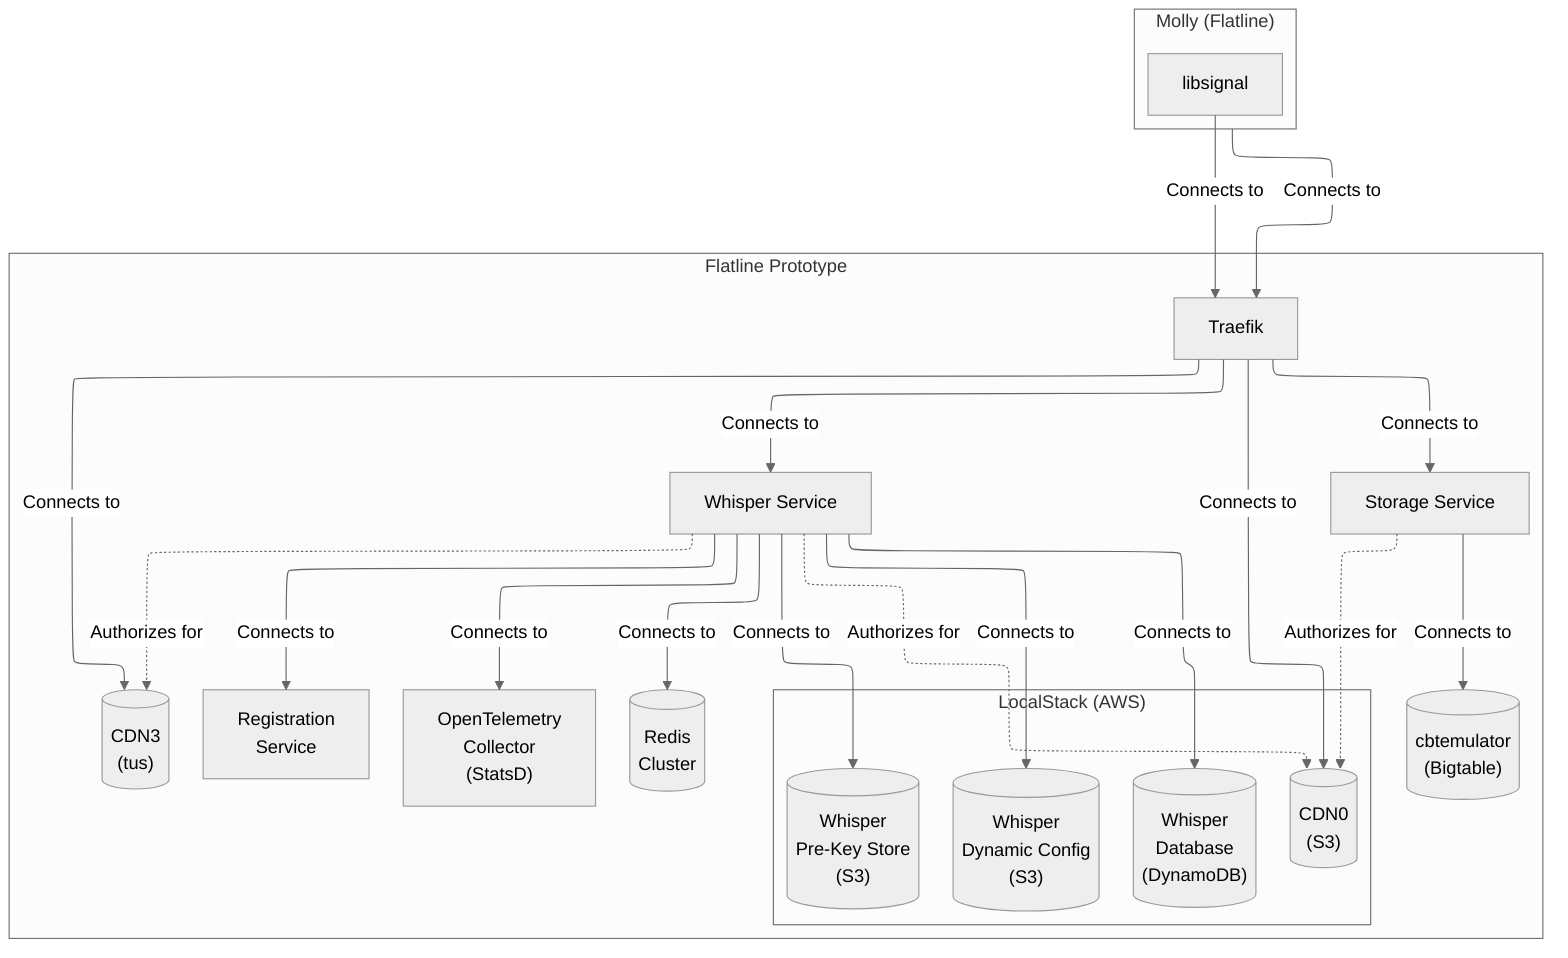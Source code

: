 ---
config:
  theme: "neutral"
  flowchart:
    defaultRenderer: "elk"
---

flowchart TD
    molly -->|Connects to| traefik
    lib -->|Connects to| traefik

    traefik -->|Connects to| whisper
    traefik -->|Connects to| storage
    traefik -->|Connects to| cdn0
    traefik -->|Connects to| cdn3

    whisper -->|Connects to| redis
    whisper -->|Connects to| registration
    whisper -.->|Authorizes for| cdn0
    whisper -.->|Authorizes for| cdn3
    whisper -->|Connects to| whisper-pre-key-store
    whisper -->|Connects to| whisper-database
    whisper -->|Connects to| whisper-dynamic-config
    whisper -->|Connects to| otel

    storage -->|Connects to| cbtemulator
    storage -.->|Authorizes for| cdn0

    subgraph molly["Molly (Flatline)"]
        lib[libsignal]
    end

    subgraph localstack["LocalStack (AWS)"]
        cdn0@{ shape: cyl, label: "CDN0<br>(S3)" }
        whisper-database@{ shape: cyl, label: "Whisper<br>Database<br>(DynamoDB)" }
        whisper-dynamic-config@{ shape: cyl, label: "Whisper<br>Dynamic Config<br>(S3)" }
        whisper-pre-key-store@{ shape: cyl, label: "Whisper<br>Pre-Key Store<br>(S3)" }
    end

    subgraph "Flatline Prototype"
        traefik[Traefik]
        whisper[Whisper Service]
        storage[Storage Service]
        localstack[LocalStack]
        registration[Registration<br>Service]
        cdn3@{ shape: cyl, label: "CDN3<br>(tus)" }
        redis@{ shape: cyl, label: "Redis<br>Cluster"}
        cbtemulator@{ shape: cyl, label: "cbtemulator<br>(Bigtable)"}
        otel["OpenTelemetry<br>Collector<br>(StatsD)"]
    end
